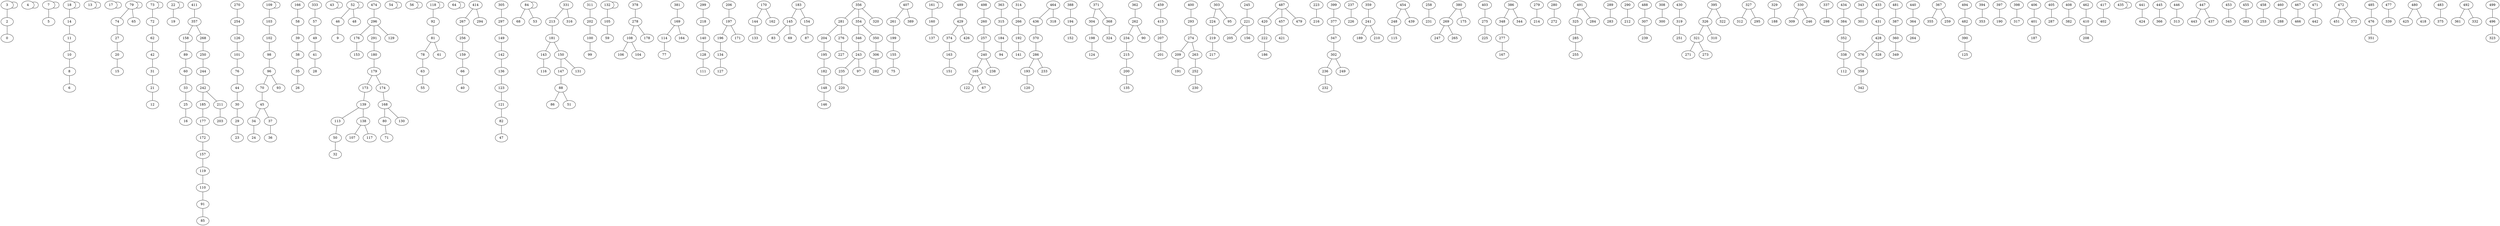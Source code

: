 graph G {
  2 -- 0;
  3 -- 3;
  3 -- 2;
  4 -- 4;
  7 -- 7;
  7 -- 5;
  8 -- 6;
  10 -- 8;
  11 -- 10;
  13 -- 13;
  14 -- 11;
  17 -- 17;
  18 -- 14;
  18 -- 18;
  20 -- 15;
  21 -- 12;
  22 -- 19;
  22 -- 22;
  25 -- 16;
  27 -- 20;
  29 -- 23;
  30 -- 29;
  31 -- 21;
  33 -- 25;
  34 -- 24;
  35 -- 26;
  37 -- 36;
  38 -- 35;
  39 -- 38;
  41 -- 28;
  42 -- 31;
  43 -- 43;
  44 -- 30;
  45 -- 37;
  45 -- 34;
  46 -- 9;
  49 -- 41;
  50 -- 32;
  52 -- 46;
  52 -- 48;
  52 -- 52;
  54 -- 54;
  56 -- 56;
  57 -- 49;
  58 -- 39;
  60 -- 33;
  62 -- 42;
  63 -- 55;
  64 -- 64;
  66 -- 40;
  70 -- 45;
  72 -- 62;
  73 -- 72;
  73 -- 73;
  74 -- 27;
  76 -- 44;
  78 -- 63;
  79 -- 74;
  79 -- 79;
  79 -- 65;
  80 -- 71;
  81 -- 61;
  81 -- 78;
  82 -- 47;
  84 -- 68;
  84 -- 84;
  84 -- 53;
  88 -- 86;
  88 -- 51;
  89 -- 60;
  91 -- 85;
  92 -- 81;
  96 -- 70;
  96 -- 93;
  98 -- 96;
  100 -- 99;
  101 -- 76;
  102 -- 98;
  103 -- 102;
  105 -- 59;
  108 -- 106;
  108 -- 104;
  109 -- 103;
  109 -- 109;
  110 -- 91;
  113 -- 50;
  114 -- 77;
  118 -- 118;
  118 -- 92;
  119 -- 110;
  121 -- 82;
  123 -- 121;
  126 -- 101;
  128 -- 111;
  132 -- 105;
  132 -- 132;
  134 -- 127;
  136 -- 123;
  138 -- 107;
  138 -- 117;
  139 -- 138;
  139 -- 113;
  140 -- 128;
  142 -- 136;
  143 -- 116;
  144 -- 133;
  145 -- 83;
  145 -- 69;
  147 -- 88;
  148 -- 146;
  149 -- 142;
  150 -- 131;
  150 -- 147;
  154 -- 87;
  155 -- 75;
  157 -- 119;
  158 -- 89;
  159 -- 66;
  160 -- 137;
  161 -- 160;
  161 -- 161;
  163 -- 151;
  165 -- 122;
  165 -- 67;
  166 -- 58;
  168 -- 130;
  168 -- 80;
  169 -- 164;
  169 -- 114;
  170 -- 144;
  170 -- 162;
  172 -- 157;
  173 -- 139;
  174 -- 168;
  176 -- 153;
  177 -- 172;
  179 -- 173;
  179 -- 174;
  180 -- 179;
  181 -- 143;
  181 -- 150;
  182 -- 148;
  183 -- 145;
  183 -- 154;
  184 -- 94;
  185 -- 177;
  192 -- 141;
  193 -- 120;
  194 -- 152;
  195 -- 182;
  196 -- 134;
  197 -- 196;
  197 -- 171;
  198 -- 124;
  199 -- 155;
  200 -- 135;
  202 -- 100;
  204 -- 195;
  206 -- 197;
  207 -- 201;
  209 -- 191;
  211 -- 203;
  213 -- 181;
  215 -- 200;
  218 -- 140;
  219 -- 217;
  221 -- 205;
  221 -- 156;
  222 -- 186;
  223 -- 216;
  224 -- 219;
  234 -- 215;
  235 -- 220;
  236 -- 232;
  237 -- 226;
  240 -- 238;
  240 -- 165;
  241 -- 189;
  241 -- 210;
  242 -- 185;
  242 -- 211;
  243 -- 97;
  243 -- 235;
  244 -- 242;
  245 -- 221;
  248 -- 115;
  250 -- 244;
  252 -- 230;
  254 -- 126;
  256 -- 159;
  257 -- 240;
  258 -- 231;
  260 -- 257;
  261 -- 199;
  262 -- 234;
  262 -- 90;
  263 -- 252;
  266 -- 192;
  267 -- 256;
  268 -- 250;
  269 -- 247;
  269 -- 265;
  270 -- 254;
  274 -- 263;
  274 -- 209;
  275 -- 225;
  276 -- 227;
  277 -- 167;
  278 -- 108;
  278 -- 178;
  279 -- 214;
  280 -- 272;
  281 -- 276;
  281 -- 204;
  285 -- 255;
  286 -- 193;
  286 -- 233;
  289 -- 283;
  290 -- 212;
  291 -- 180;
  293 -- 274;
  296 -- 176;
  296 -- 291;
  296 -- 129;
  297 -- 149;
  299 -- 218;
  302 -- 249;
  302 -- 236;
  303 -- 95;
  303 -- 224;
  304 -- 198;
  305 -- 297;
  306 -- 282;
  307 -- 239;
  308 -- 300;
  311 -- 202;
  314 -- 266;
  315 -- 184;
  319 -- 251;
  321 -- 271;
  321 -- 273;
  325 -- 285;
  326 -- 310;
  326 -- 321;
  327 -- 312;
  327 -- 295;
  329 -- 188;
  330 -- 309;
  330 -- 246;
  331 -- 316;
  331 -- 213;
  333 -- 57;
  337 -- 298;
  338 -- 112;
  343 -- 301;
  346 -- 243;
  347 -- 302;
  348 -- 277;
  350 -- 306;
  352 -- 338;
  354 -- 350;
  354 -- 346;
  356 -- 281;
  356 -- 354;
  356 -- 320;
  357 -- 268;
  357 -- 158;
  358 -- 342;
  359 -- 241;
  360 -- 349;
  362 -- 262;
  363 -- 315;
  364 -- 264;
  367 -- 355;
  367 -- 259;
  368 -- 324;
  370 -- 286;
  371 -- 304;
  371 -- 368;
  374 -- 163;
  376 -- 358;
  377 -- 347;
  378 -- 278;
  380 -- 269;
  380 -- 175;
  381 -- 169;
  384 -- 352;
  386 -- 344;
  386 -- 348;
  387 -- 360;
  388 -- 194;
  390 -- 125;
  394 -- 353;
  395 -- 326;
  395 -- 322;
  397 -- 190;
  398 -- 317;
  399 -- 377;
  400 -- 293;
  401 -- 187;
  403 -- 275;
  405 -- 287;
  406 -- 401;
  407 -- 389;
  407 -- 261;
  408 -- 382;
  410 -- 208;
  411 -- 357;
  414 -- 267;
  414 -- 294;
  415 -- 207;
  417 -- 402;
  420 -- 222;
  428 -- 328;
  428 -- 376;
  429 -- 426;
  429 -- 374;
  430 -- 319;
  431 -- 428;
  433 -- 431;
  434 -- 384;
  435 -- 435;
  436 -- 370;
  440 -- 364;
  441 -- 424;
  445 -- 366;
  446 -- 313;
  447 -- 443;
  447 -- 437;
  453 -- 345;
  454 -- 248;
  454 -- 439;
  455 -- 383;
  457 -- 421;
  458 -- 253;
  459 -- 415;
  460 -- 288;
  462 -- 410;
  464 -- 436;
  464 -- 318;
  467 -- 466;
  471 -- 442;
  472 -- 451;
  472 -- 372;
  474 -- 296;
  476 -- 351;
  477 -- 339;
  480 -- 425;
  480 -- 418;
  481 -- 387;
  482 -- 390;
  483 -- 375;
  485 -- 476;
  487 -- 457;
  487 -- 479;
  487 -- 420;
  488 -- 307;
  489 -- 429;
  491 -- 325;
  491 -- 284;
  492 -- 361;
  492 -- 332;
  494 -- 482;
  496 -- 323;
  498 -- 260;
  499 -- 496;
}